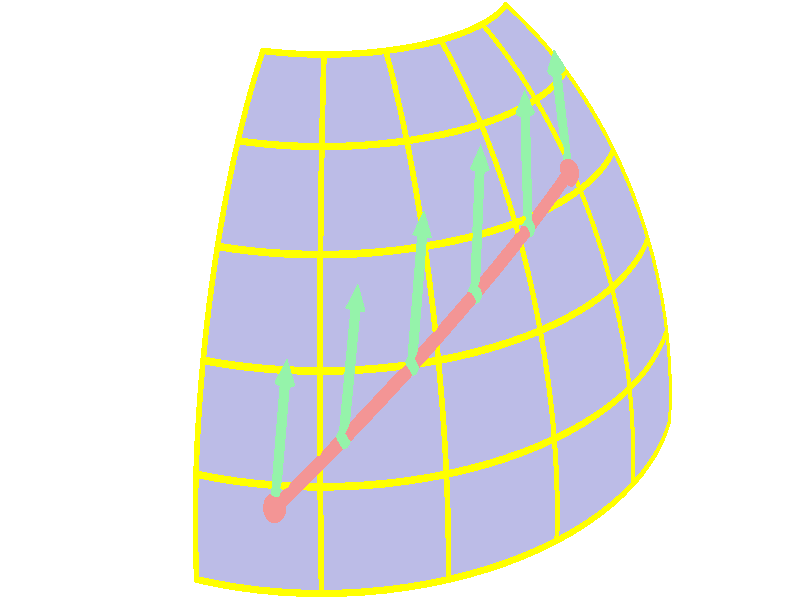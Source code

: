 //
// transport.pov -- Visualisierung des Paralleltransports
//
// (c) 2017 Prof Dr Andreas Müller, Hochschule Rapperswil
//
#version 3.7;
#include "colors.inc"
global_settings {
	assumed_gamma 1
}

#declare imagescale = 0.288;

camera {
	location <4, 2, 1.5>
	look_at <0.0, 0.175, 0.2>
	right 16/9 * x * imagescale
	up y * imagescale
}

light_source { <5, 8, 10> color White }
sky_sphere {
	pigment {
		color <1,1,1>
	}
}

#declare koordliniendurchmesser = 0.007;
#declare pfaddurchmesser = 0.014;
#declare arrowradius = 0.012;

#macro kugel(theta, phi)
	<sin(theta) * cos(phi), cos(theta), sin(theta) * sin(phi)>
#end

#macro thetasegment(thetafrom, thetato, phi)
	sphere {
		kugel(thetafrom, phi),
		koordliniendurchmesser
	}
	cylinder {
		kugel(thetafrom, phi),
		kugel(thetato, phi),
		koordliniendurchmesser
	}
#end

#macro phisegment(phifrom, phito, theta)
	sphere {
		kugel(theta, phifrom),
		koordliniendurchmesser
	}
	cylinder {
		kugel(theta, phifrom),
		kugel(theta, phito),
		koordliniendurchmesser
	}
#end

#declare phisteps = 30;
#declare phigridsteps = 5;
#declare phimin = 0;
#declare phimax = pi / 2;
#declare phistep = (phimax - phimin) / phisteps;
#declare phigridstep = (phimax - phimin) / phigridsteps;

#macro thetacurve(phi)
	#declare theta = thetamin;
	#while (theta < thetamax - thetastep / 2)
		thetasegment(theta, theta + thetastep, phi)
		#declare theta = theta + thetastep;
	#end
	sphere { kugel(theta, phi), koordliniendurchmesser }
#end

#declare thetasteps = 30;
#declare thetagridsteps = 5;
#declare thetamin = pi / 6;
#declare thetamax = pi / 2;
#declare thetastep = (thetamax - thetamin) / thetasteps;
#declare thetagridstep = (thetamax - thetamin) / thetagridsteps;

#macro phicurve(theta)
	#declare phi = phimin;
	#while (phi < phimax - phistep / 2)
		phisegment(phi, phi + phistep, theta)
		#declare phi = phi + phistep;
	#end
	sphere { kugel(theta, phi), koordliniendurchmesser }
#end

union {
	#declare phi = phimin;
	#while (phi < phimax - phigridstep / 2)
		thetacurve(phi)
		#declare phi = phi + phigridstep;
	#end
	thetacurve(phi)

	#declare theta = thetamin;
	#while (theta < thetamax - thetagridstep / 2)
		phicurve(theta)
		#declare theta = theta + thetagridstep;
	#end
	phicurve(theta)

	pigment {
		color Yellow
	}
}

#macro kugelquad(theta, phi)
	triangle {
		kugel(theta            , phi          ),
		kugel(theta + thetastep, phi          ),
		kugel(theta + thetastep, phi + phistep)
	}
	triangle {
		kugel(theta            , phi          ),
		kugel(theta + thetastep, phi + phistep),
		kugel(theta            , phi + phistep)
	}
#end

union {
	#declare phi = phimin;
	#while (phi < phimax - phistep / 2)
		#declare theta = thetamin;
		#while (theta < thetamax - thetastep / 2)
			kugelquad(theta, phi)
			#declare theta = theta + thetastep;
		#end
		#declare phi = phi + phistep;
	#end
	pigment {
		color rgb<0.5,0.5,0.8>
	}
}


#declare rangle = -40;

#declare arrowdirection = <-1, 0, 1>;
#declare arrowdirection = <-2/3, -1/3, 1>;

#macro arrow(p, d)
	union {
		sphere {
			p, 1.5 * arrowradius
		}
		cylinder {
			p, p + (1 - 4 * arrowradius / vlength(d)) * d, arrowradius
		}
		cone {
			p + (1 - 4 * arrowradius / vlength(d)) * d, 2 * arrowradius,
			p + d, 0
		}
	}
#end

#macro farrow(tt)
	arrow(kugel(pi/2, tt), 0.2 * <-sin(tt), 1, cos(tt)>)
#end

#declare tmin =     pi / 12;
#declare tmax = 5 * pi / 12;
#declare tsteps = 100;
#declare tstep = (tmax - tmin) / tsteps;

#macro tsegment(p)
	sphere {
		kugel(pi/2, p), pfaddurchmesser
		rotate <rangle, 0, 0>
	}
	cylinder {
		kugel(pi/2, p),
		kugel(pi/2, p + tstep),
		pfaddurchmesser
		rotate <rangle, 0, 0>
	}
#end

union {
#declare tt = tmin;
#while (tt < tmax - tstep / 2)
	tsegment(tt)
	#declare tt = tt + tstep;
#end
	sphere {
		kugel(pi/2, tmin), 2 * pfaddurchmesser
		rotate <rangle, 0, 0>
	}
	sphere {
		kugel(pi/2, tmax), 2 * pfaddurchmesser
		rotate <rangle, 0, 0>
	}
	pigment {
		color rgb<0.9,0.3,0.3>
	}
} 

#declare tsteps = 5;
#declare tt = tmin;
#declare tstep = (tmax - tmin) / tsteps;
union {
#while (tt < tmax + tstep / 2)
	farrow(tt)
	#declare tt = tt + tstep;
#end
	rotate <rangle,0,0>
	pigment {
		color rgb<0.3,0.9,0.4>
	}
}




